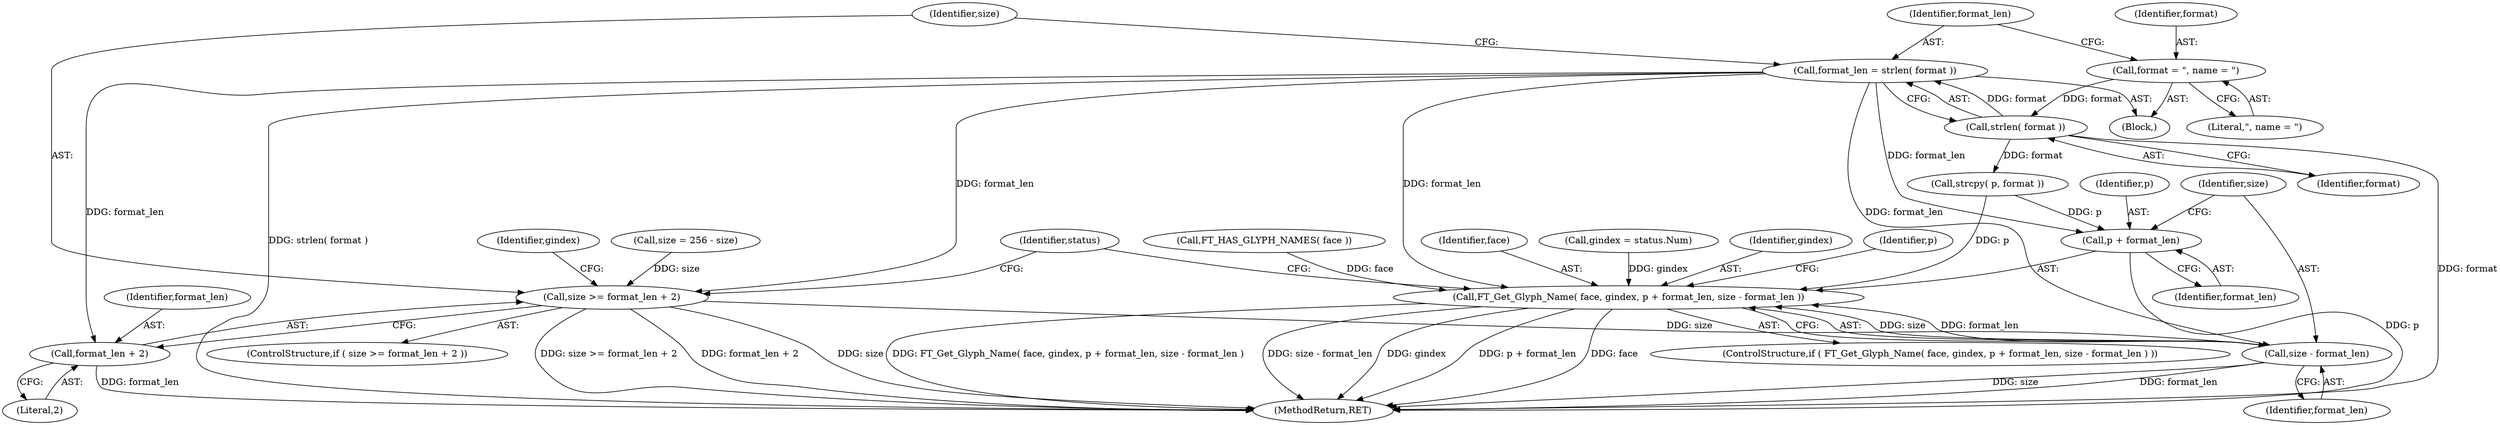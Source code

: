 digraph "0_savannah_b995299b73ba4cd259f221f500d4e63095508bec_0@API" {
"1000248" [label="(Call,format_len = strlen( format ))"];
"1000250" [label="(Call,strlen( format ))"];
"1000245" [label="(Call,format = \", name = \")"];
"1000253" [label="(Call,size >= format_len + 2)"];
"1000274" [label="(Call,size - format_len)"];
"1000268" [label="(Call,FT_Get_Glyph_Name( face, gindex, p + format_len, size - format_len ))"];
"1000255" [label="(Call,format_len + 2)"];
"1000271" [label="(Call,p + format_len)"];
"1000251" [label="(Identifier,format)"];
"1000246" [label="(Identifier,format)"];
"1000306" [label="(MethodReturn,RET)"];
"1000270" [label="(Identifier,gindex)"];
"1000276" [label="(Identifier,format_len)"];
"1000267" [label="(ControlStructure,if ( FT_Get_Glyph_Name( face, gindex, p + format_len, size - format_len ) ))"];
"1000271" [label="(Call,p + format_len)"];
"1000273" [label="(Identifier,format_len)"];
"1000255" [label="(Call,format_len + 2)"];
"1000260" [label="(Identifier,gindex)"];
"1000249" [label="(Identifier,format_len)"];
"1000279" [label="(Identifier,p)"];
"1000240" [label="(Call,size = 256 - size)"];
"1000283" [label="(Identifier,status)"];
"1000220" [label="(Call,FT_HAS_GLYPH_NAMES( face ))"];
"1000269" [label="(Identifier,face)"];
"1000268" [label="(Call,FT_Get_Glyph_Name( face, gindex, p + format_len, size - format_len ))"];
"1000275" [label="(Identifier,size)"];
"1000256" [label="(Identifier,format_len)"];
"1000257" [label="(Literal,2)"];
"1000272" [label="(Identifier,p)"];
"1000250" [label="(Call,strlen( format ))"];
"1000222" [label="(Block,)"];
"1000245" [label="(Call,format = \", name = \")"];
"1000259" [label="(Call,gindex = status.Num)"];
"1000247" [label="(Literal,\", name = \")"];
"1000254" [label="(Identifier,size)"];
"1000253" [label="(Call,size >= format_len + 2)"];
"1000264" [label="(Call,strcpy( p, format ))"];
"1000248" [label="(Call,format_len = strlen( format ))"];
"1000252" [label="(ControlStructure,if ( size >= format_len + 2 ))"];
"1000274" [label="(Call,size - format_len)"];
"1000248" -> "1000222"  [label="AST: "];
"1000248" -> "1000250"  [label="CFG: "];
"1000249" -> "1000248"  [label="AST: "];
"1000250" -> "1000248"  [label="AST: "];
"1000254" -> "1000248"  [label="CFG: "];
"1000248" -> "1000306"  [label="DDG: strlen( format )"];
"1000250" -> "1000248"  [label="DDG: format"];
"1000248" -> "1000253"  [label="DDG: format_len"];
"1000248" -> "1000255"  [label="DDG: format_len"];
"1000248" -> "1000268"  [label="DDG: format_len"];
"1000248" -> "1000271"  [label="DDG: format_len"];
"1000248" -> "1000274"  [label="DDG: format_len"];
"1000250" -> "1000251"  [label="CFG: "];
"1000251" -> "1000250"  [label="AST: "];
"1000250" -> "1000306"  [label="DDG: format"];
"1000245" -> "1000250"  [label="DDG: format"];
"1000250" -> "1000264"  [label="DDG: format"];
"1000245" -> "1000222"  [label="AST: "];
"1000245" -> "1000247"  [label="CFG: "];
"1000246" -> "1000245"  [label="AST: "];
"1000247" -> "1000245"  [label="AST: "];
"1000249" -> "1000245"  [label="CFG: "];
"1000253" -> "1000252"  [label="AST: "];
"1000253" -> "1000255"  [label="CFG: "];
"1000254" -> "1000253"  [label="AST: "];
"1000255" -> "1000253"  [label="AST: "];
"1000260" -> "1000253"  [label="CFG: "];
"1000283" -> "1000253"  [label="CFG: "];
"1000253" -> "1000306"  [label="DDG: size >= format_len + 2"];
"1000253" -> "1000306"  [label="DDG: format_len + 2"];
"1000253" -> "1000306"  [label="DDG: size"];
"1000240" -> "1000253"  [label="DDG: size"];
"1000253" -> "1000274"  [label="DDG: size"];
"1000274" -> "1000268"  [label="AST: "];
"1000274" -> "1000276"  [label="CFG: "];
"1000275" -> "1000274"  [label="AST: "];
"1000276" -> "1000274"  [label="AST: "];
"1000268" -> "1000274"  [label="CFG: "];
"1000274" -> "1000306"  [label="DDG: size"];
"1000274" -> "1000306"  [label="DDG: format_len"];
"1000274" -> "1000268"  [label="DDG: size"];
"1000274" -> "1000268"  [label="DDG: format_len"];
"1000268" -> "1000267"  [label="AST: "];
"1000269" -> "1000268"  [label="AST: "];
"1000270" -> "1000268"  [label="AST: "];
"1000271" -> "1000268"  [label="AST: "];
"1000279" -> "1000268"  [label="CFG: "];
"1000283" -> "1000268"  [label="CFG: "];
"1000268" -> "1000306"  [label="DDG: p + format_len"];
"1000268" -> "1000306"  [label="DDG: face"];
"1000268" -> "1000306"  [label="DDG: FT_Get_Glyph_Name( face, gindex, p + format_len, size - format_len )"];
"1000268" -> "1000306"  [label="DDG: size - format_len"];
"1000268" -> "1000306"  [label="DDG: gindex"];
"1000220" -> "1000268"  [label="DDG: face"];
"1000259" -> "1000268"  [label="DDG: gindex"];
"1000264" -> "1000268"  [label="DDG: p"];
"1000255" -> "1000257"  [label="CFG: "];
"1000256" -> "1000255"  [label="AST: "];
"1000257" -> "1000255"  [label="AST: "];
"1000255" -> "1000306"  [label="DDG: format_len"];
"1000271" -> "1000273"  [label="CFG: "];
"1000272" -> "1000271"  [label="AST: "];
"1000273" -> "1000271"  [label="AST: "];
"1000275" -> "1000271"  [label="CFG: "];
"1000271" -> "1000306"  [label="DDG: p"];
"1000264" -> "1000271"  [label="DDG: p"];
}
